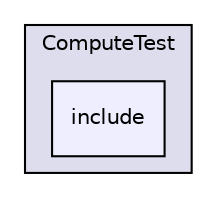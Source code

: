 digraph "LIA_SpkDet/ComputeTest/include" {
  compound=true
  node [ fontsize="10", fontname="Helvetica"];
  edge [ labelfontsize="10", labelfontname="Helvetica"];
  subgraph clusterdir_fa4ab632be1b7ce56c4c666a4c483008 {
    graph [ bgcolor="#ddddee", pencolor="black", label="ComputeTest" fontname="Helvetica", fontsize="10", URL="dir_fa4ab632be1b7ce56c4c666a4c483008.html"]
  dir_7162067e462e76436ab7340551f043a3 [shape=box, label="include", style="filled", fillcolor="#eeeeff", pencolor="black", URL="dir_7162067e462e76436ab7340551f043a3.html"];
  }
}
